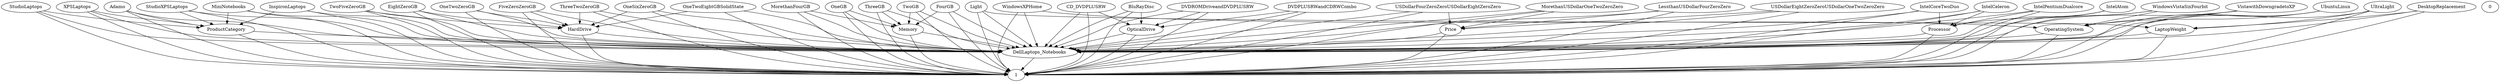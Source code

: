 digraph G {
  Light;
  WindowsXPHome;
  StudioLaptops;
  TwoFiveZeroGB;
  OneGB;
  CD_DVDPLUSRW;
  Price;
  XPSLaptops;
  LaptopWeight;
  BluRayDisc;
  EightZeroGB;
  HardDrive;
  Adamo;
  IntelCeleron;
  Memory;
  ThreeGB;
  OperatingSystem;
  OneTwoZeroGB;
  FiveZeroZeroGB;
  StudioXPSLaptops;
  WindowsVistaSixFourbit;
  0;
  DVDROMDriveandDVDPLUSRW;
  IntelPentiumDualcore;
  ProductCategory;
  1;
  ThreeTwoZeroGB;
  MiniNotebooks;
  DellLaptops_Notebooks;
  VistawithDowngradetoXP;
  DVDPLUSRWandCDRWCombo;
  OneSixZeroGB;
  TwoGB;
  UltraLight;
  FourGB;
  MorethanFourGB;
  USDollarFourZeroZeroUSDollarEightZeroZero;
  UbuntuLinux;
  MorethanUSDollarOneTwoZeroZero;
  IntelAtom;
  IntelCoreTwoDuo;
  OpticalDrive;
  Processor;
  DesktopReplacement;
  LessthanUSDollarFourZeroZero;
  InspironLaptops;
  USDollarEightZeroZeroUSDollarOneTwoZeroZero;
  OneTwoEightGBSolidState;
  DellLaptops_Notebooks -> 1;
  CD_DVDPLUSRW -> OpticalDrive;
  BluRayDisc -> OpticalDrive;
  Light -> LaptopWeight;
  Processor -> DellLaptops_Notebooks;
  OneTwoEightGBSolidState -> HardDrive;
  WindowsXPHome -> OperatingSystem;
  IntelAtom -> Processor;
  InspironLaptops -> ProductCategory;
  UbuntuLinux -> OperatingSystem;
  Memory -> DellLaptops_Notebooks;
  TwoGB -> Memory;
  Price -> DellLaptops_Notebooks;
  StudioXPSLaptops -> ProductCategory;
  IntelPentiumDualcore -> Processor;
  OpticalDrive -> DellLaptops_Notebooks;
  USDollarFourZeroZeroUSDollarEightZeroZero -> Price;
  StudioLaptops -> ProductCategory;
  MorethanFourGB -> Memory;
  DVDPLUSRWandCDRWCombo -> OpticalDrive;
  ProductCategory -> DellLaptops_Notebooks;
  USDollarEightZeroZeroUSDollarOneTwoZeroZero -> Price;
  VistawithDowngradetoXP -> OperatingSystem;
  IntelCeleron -> Processor;
  LessthanUSDollarFourZeroZero -> Price;
  TwoFiveZeroGB -> HardDrive;
  MiniNotebooks -> ProductCategory;
  MorethanUSDollarOneTwoZeroZero -> Price;
  FiveZeroZeroGB -> HardDrive;
  LaptopWeight -> DellLaptops_Notebooks;
  ThreeTwoZeroGB -> HardDrive;
  UltraLight -> LaptopWeight;
  DesktopReplacement -> LaptopWeight;
  FourGB -> Memory;
  XPSLaptops -> ProductCategory;
  OneSixZeroGB -> HardDrive;
  DVDROMDriveandDVDPLUSRW -> OpticalDrive;
  HardDrive -> DellLaptops_Notebooks;
  ThreeGB -> Memory;
  Adamo -> ProductCategory;
  OneTwoZeroGB -> HardDrive;
  WindowsVistaSixFourbit -> OperatingSystem;
  OperatingSystem -> DellLaptops_Notebooks;
  OneGB -> Memory;
  EightZeroGB -> HardDrive;
  IntelCoreTwoDuo -> Processor;
  Light -> DellLaptops_Notebooks;
  WindowsXPHome -> DellLaptops_Notebooks;
  StudioLaptops -> DellLaptops_Notebooks;
  TwoFiveZeroGB -> DellLaptops_Notebooks;
  OneGB -> DellLaptops_Notebooks;
  CD_DVDPLUSRW -> DellLaptops_Notebooks;
  Price -> 1;
  XPSLaptops -> DellLaptops_Notebooks;
  LaptopWeight -> 1;
  BluRayDisc -> DellLaptops_Notebooks;
  EightZeroGB -> DellLaptops_Notebooks;
  HardDrive -> 1;
  Adamo -> DellLaptops_Notebooks;
  IntelCeleron -> DellLaptops_Notebooks;
  Memory -> 1;
  ThreeGB -> DellLaptops_Notebooks;
  ThreeGB -> 1;
  OperatingSystem -> 1;
  OneTwoZeroGB -> DellLaptops_Notebooks;
  OneTwoZeroGB -> 1;
  FiveZeroZeroGB -> DellLaptops_Notebooks;
  FiveZeroZeroGB -> 1;
  StudioXPSLaptops -> DellLaptops_Notebooks;
  WindowsVistaSixFourbit -> DellLaptops_Notebooks;
  WindowsVistaSixFourbit -> 1;
  DVDROMDriveandDVDPLUSRW -> DellLaptops_Notebooks;
  IntelPentiumDualcore -> DellLaptops_Notebooks;
  ProductCategory -> 1;
  ThreeTwoZeroGB -> DellLaptops_Notebooks;
  ThreeTwoZeroGB -> 1;
  MiniNotebooks -> DellLaptops_Notebooks;
  MiniNotebooks -> 1;
  VistawithDowngradetoXP -> DellLaptops_Notebooks;
  VistawithDowngradetoXP -> 1;
  DVDPLUSRWandCDRWCombo -> DellLaptops_Notebooks;
  OneSixZeroGB -> DellLaptops_Notebooks;
  OneSixZeroGB -> 1;
  TwoGB -> DellLaptops_Notebooks;
  TwoGB -> 1;
  UltraLight -> DellLaptops_Notebooks;
  UltraLight -> 1;
  FourGB -> DellLaptops_Notebooks;
  FourGB -> 1;
  MorethanFourGB -> DellLaptops_Notebooks;
  MorethanFourGB -> 1;
  USDollarFourZeroZeroUSDollarEightZeroZero -> DellLaptops_Notebooks;
  USDollarFourZeroZeroUSDollarEightZeroZero -> 1;
  UbuntuLinux -> DellLaptops_Notebooks;
  UbuntuLinux -> 1;
  MorethanUSDollarOneTwoZeroZero -> DellLaptops_Notebooks;
  MorethanUSDollarOneTwoZeroZero -> 1;
  IntelAtom -> DellLaptops_Notebooks;
  IntelCoreTwoDuo -> DellLaptops_Notebooks;
  OpticalDrive -> 1;
  Processor -> 1;
  DesktopReplacement -> DellLaptops_Notebooks;
  DesktopReplacement -> 1;
  LessthanUSDollarFourZeroZero -> DellLaptops_Notebooks;
  LessthanUSDollarFourZeroZero -> 1;
  InspironLaptops -> DellLaptops_Notebooks;
  InspironLaptops -> 1;
  USDollarEightZeroZeroUSDollarOneTwoZeroZero -> DellLaptops_Notebooks;
  USDollarEightZeroZeroUSDollarOneTwoZeroZero -> 1;
  OneTwoEightGBSolidState -> DellLaptops_Notebooks;
  OneTwoEightGBSolidState -> 1;
  Light -> 1;
  WindowsXPHome -> 1;
  StudioLaptops -> 1;
  TwoFiveZeroGB -> 1;
  OneGB -> 1;
  CD_DVDPLUSRW -> 1;
  XPSLaptops -> 1;
  BluRayDisc -> 1;
  EightZeroGB -> 1;
  Adamo -> 1;
  IntelCeleron -> 1;
  StudioXPSLaptops -> 1;
  DVDROMDriveandDVDPLUSRW -> 1;
  IntelPentiumDualcore -> 1;
  DVDPLUSRWandCDRWCombo -> 1;
  IntelAtom -> 1;
  IntelCoreTwoDuo -> 1;
}
